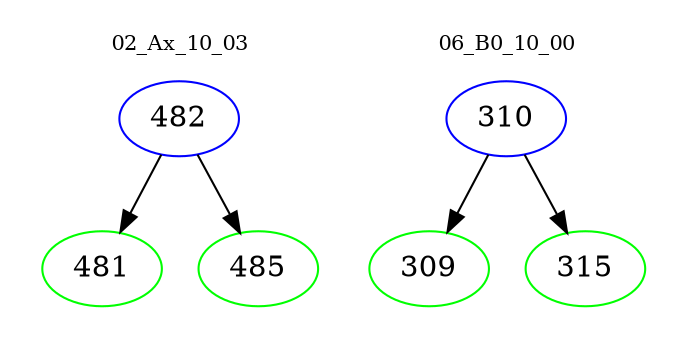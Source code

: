 digraph{
subgraph cluster_0 {
color = white
label = "02_Ax_10_03";
fontsize=10;
T0_482 [label="482", color="blue"]
T0_482 -> T0_481 [color="black"]
T0_481 [label="481", color="green"]
T0_482 -> T0_485 [color="black"]
T0_485 [label="485", color="green"]
}
subgraph cluster_1 {
color = white
label = "06_B0_10_00";
fontsize=10;
T1_310 [label="310", color="blue"]
T1_310 -> T1_309 [color="black"]
T1_309 [label="309", color="green"]
T1_310 -> T1_315 [color="black"]
T1_315 [label="315", color="green"]
}
}
